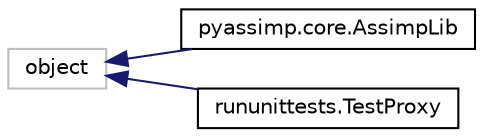 digraph "Graphical Class Hierarchy"
{
  edge [fontname="Helvetica",fontsize="10",labelfontname="Helvetica",labelfontsize="10"];
  node [fontname="Helvetica",fontsize="10",shape=record];
  rankdir="LR";
  Node1 [label="object",height=0.2,width=0.4,color="grey75", fillcolor="white", style="filled"];
  Node1 -> Node2 [dir="back",color="midnightblue",fontsize="10",style="solid",fontname="Helvetica"];
  Node2 [label="pyassimp.core.AssimpLib",height=0.2,width=0.4,color="black", fillcolor="white", style="filled",URL="$classpyassimp_1_1core_1_1_assimp_lib.html"];
  Node1 -> Node3 [dir="back",color="midnightblue",fontsize="10",style="solid",fontname="Helvetica"];
  Node3 [label="rununittests.TestProxy",height=0.2,width=0.4,color="black", fillcolor="white", style="filled",URL="$classrununittests_1_1_test_proxy.html"];
}
